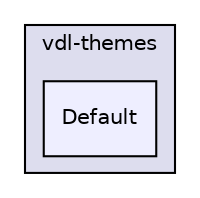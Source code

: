 digraph "vdl-themes/Default" {
  compound=true
  node [ fontsize="10", fontname="Helvetica"];
  edge [ labelfontsize="10", labelfontname="Helvetica"];
  subgraph clusterdir_13d6c1022eac80c27dcd9b9bf339b1a0 {
    graph [ bgcolor="#ddddee", pencolor="black", label="vdl-themes" fontname="Helvetica", fontsize="10", URL="dir_13d6c1022eac80c27dcd9b9bf339b1a0.html"]
  dir_28817f047308138de86a55220264c13f [shape=box, label="Default", style="filled", fillcolor="#eeeeff", pencolor="black", URL="dir_28817f047308138de86a55220264c13f.html"];
  }
}

